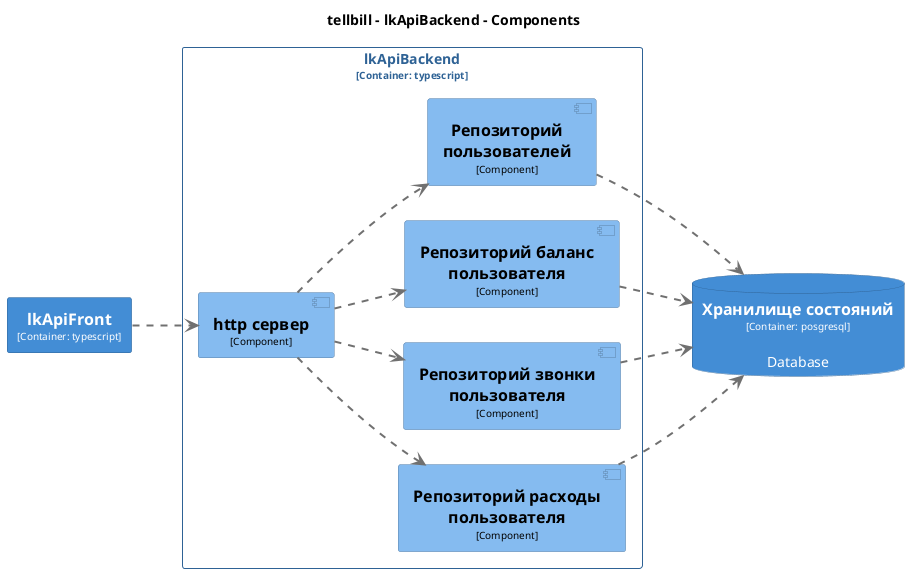 @startuml
set separator none
title tellbill - lkApiBackend - Components

left to right direction

skinparam {
  arrowFontSize 10
  defaultTextAlignment center
  wrapWidth 200
  maxMessageSize 100
}

hide stereotype

skinparam component<<tellbill.lkApiBackend.Peпозиторийзвонкипользователя>> {
  BackgroundColor #85bbf0
  FontColor #000000
  BorderColor #5d82a8
  shadowing false
}
skinparam component<<tellbill.lkApiBackend.Peпозиторийрасходыпользователя>> {
  BackgroundColor #85bbf0
  FontColor #000000
  BorderColor #5d82a8
  shadowing false
}
skinparam component<<tellbill.lkApiBackend.httpсервер>> {
  BackgroundColor #85bbf0
  FontColor #000000
  BorderColor #5d82a8
  shadowing false
}
skinparam rectangle<<tellbill.lkApiFront>> {
  BackgroundColor #438dd5
  FontColor #ffffff
  BorderColor #2e6295
  shadowing false
}
skinparam component<<tellbill.lkApiBackend.Репозиторийбаланспользователя>> {
  BackgroundColor #85bbf0
  FontColor #000000
  BorderColor #5d82a8
  shadowing false
}
skinparam component<<tellbill.lkApiBackend.Репозиторийпользователей>> {
  BackgroundColor #85bbf0
  FontColor #000000
  BorderColor #5d82a8
  shadowing false
}
skinparam database<<tellbill.Хранилищесостояний>> {
  BackgroundColor #438dd5
  FontColor #ffffff
  BorderColor #2e6295
  shadowing false
}
skinparam rectangle<<tellbill.lkApiBackend>> {
  BorderColor #2e6295
  FontColor #2e6295
  shadowing false
}

database "==Хранилище состояний\n<size:10>[Container: posgresql]</size>\n\nDatabase" <<tellbill.Хранилищесостояний>> as tellbill.Хранилищесостояний
rectangle "==lkApiFront\n<size:10>[Container: typescript]</size>" <<tellbill.lkApiFront>> as tellbill.lkApiFront

rectangle "lkApiBackend\n<size:10>[Container: typescript]</size>" <<tellbill.lkApiBackend>> {
  component "==http сервер\n<size:10>[Component]</size>" <<tellbill.lkApiBackend.httpсервер>> as tellbill.lkApiBackend.httpсервер
  component "==Репозиторий пользователей\n<size:10>[Component]</size>" <<tellbill.lkApiBackend.Репозиторийпользователей>> as tellbill.lkApiBackend.Репозиторийпользователей
  component "==Репозиторий баланс пользователя\n<size:10>[Component]</size>" <<tellbill.lkApiBackend.Репозиторийбаланспользователя>> as tellbill.lkApiBackend.Репозиторийбаланспользователя
  component "==Peпозиторий звонки пользователя\n<size:10>[Component]</size>" <<tellbill.lkApiBackend.Peпозиторийзвонкипользователя>> as tellbill.lkApiBackend.Peпозиторийзвонкипользователя
  component "==Peпозиторий расходы пользователя\n<size:10>[Component]</size>" <<tellbill.lkApiBackend.Peпозиторийрасходыпользователя>> as tellbill.lkApiBackend.Peпозиторийрасходыпользователя
}

tellbill.lkApiBackend.Репозиторийпользователей .[#707070,thickness=2].> tellbill.Хранилищесостояний : "<color:#707070>"
tellbill.lkApiBackend.Репозиторийбаланспользователя .[#707070,thickness=2].> tellbill.Хранилищесостояний : "<color:#707070>"
tellbill.lkApiBackend.Peпозиторийзвонкипользователя .[#707070,thickness=2].> tellbill.Хранилищесостояний : "<color:#707070>"
tellbill.lkApiBackend.Peпозиторийрасходыпользователя .[#707070,thickness=2].> tellbill.Хранилищесостояний : "<color:#707070>"
tellbill.lkApiBackend.httpсервер .[#707070,thickness=2].> tellbill.lkApiBackend.Репозиторийпользователей : "<color:#707070>"
tellbill.lkApiBackend.httpсервер .[#707070,thickness=2].> tellbill.lkApiBackend.Репозиторийбаланспользователя : "<color:#707070>"
tellbill.lkApiBackend.httpсервер .[#707070,thickness=2].> tellbill.lkApiBackend.Peпозиторийзвонкипользователя : "<color:#707070>"
tellbill.lkApiBackend.httpсервер .[#707070,thickness=2].> tellbill.lkApiBackend.Peпозиторийрасходыпользователя : "<color:#707070>"
tellbill.lkApiFront .[#707070,thickness=2].> tellbill.lkApiBackend.httpсервер : "<color:#707070>"
@enduml